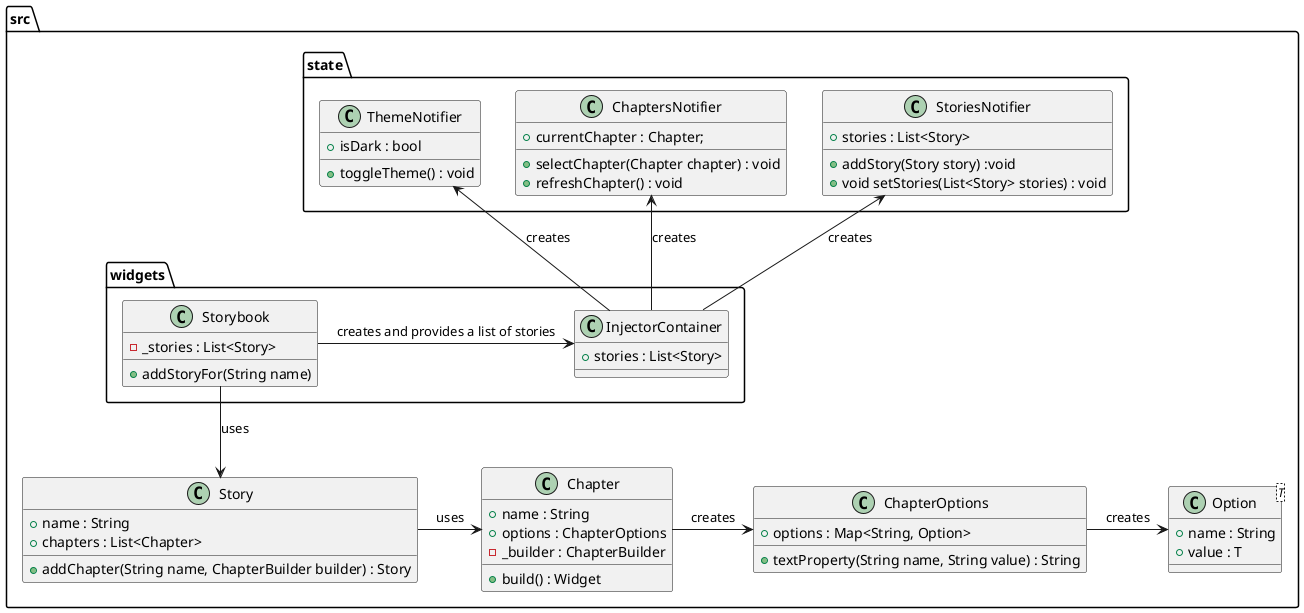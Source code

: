 @startuml metrics_storybook_class_diagram
package src {
    package widgets {
        class Storybook {
            - _stories : List<Story>
            + addStoryFor(String name)
        }

        class InjectorContainer {
            + stories : List<Story>
        }

        ' add theme builder??
    }

    package state {
        class StoriesNotifier {
            + stories : List<Story>
            + addStory(Story story) :void
            + void setStories(List<Story> stories) : void
        }
        class ChaptersNotifier {
            + currentChapter : Chapter;
            + selectChapter(Chapter chapter) : void
            + refreshChapter() : void
        }
        class ThemeNotifier {
            + isDark : bool
            + toggleTheme() : void
        }
    }

    class Story {
        + name : String
        + chapters : List<Chapter>
        + addChapter(String name, ChapterBuilder builder) : Story
    }

    class Chapter {
        + name : String
        + options : ChapterOptions
        - _builder : ChapterBuilder

        + build() : Widget
    }

    class ChapterOptions {
        + options : Map<String, Option>
        + textProperty(String name, String value) : String
    }

    class Option<T> {
        + name : String
        + value : T
    }

    Storybook -> InjectorContainer : creates and provides a list of stories
    InjectorContainer -up-> StoriesNotifier : creates
    InjectorContainer -up-> ChaptersNotifier : creates
    InjectorContainer -up-> ThemeNotifier : creates
    Storybook -down-> Story : uses
    Story -right-> Chapter : uses
    Chapter -right-> ChapterOptions : creates
    ChapterOptions -> Option : creates
    @enduml
